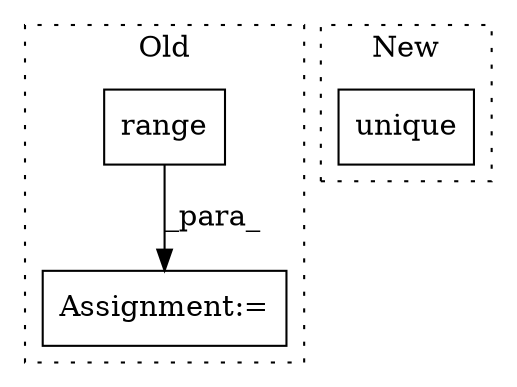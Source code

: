 digraph G {
subgraph cluster0 {
1 [label="range" a="32" s="4958,4974" l="6,1" shape="box"];
3 [label="Assignment:=" a="7" s="4951" l="33" shape="box"];
label = "Old";
style="dotted";
}
subgraph cluster1 {
2 [label="unique" a="32" s="5014,5023" l="7,1" shape="box"];
label = "New";
style="dotted";
}
1 -> 3 [label="_para_"];
}